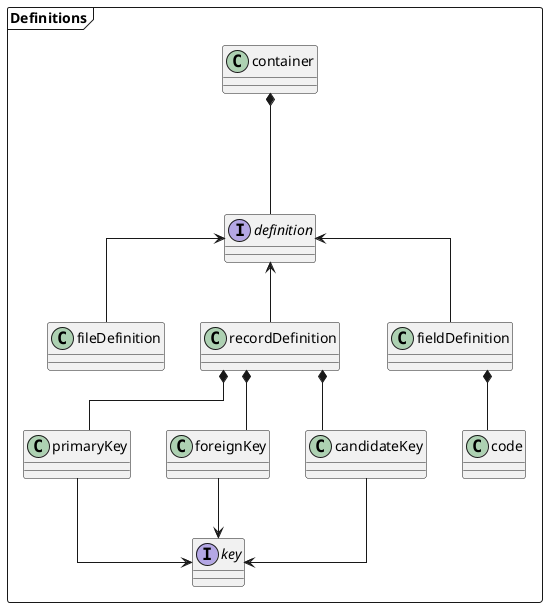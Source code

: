 @startuml
skinparam linetype polyline
skinparam linetype ortho

package "Definitions" <<Frame>> {
container *--- definition

interface definition
interface key

definition <-- fileDefinition
definition <-- recordDefinition
definition <-- fieldDefinition

recordDefinition *-- primaryKey
recordDefinition *-- foreignKey
recordDefinition *-- candidateKey
primaryKey --> key
foreignKey --> key
candidateKey --> key

fieldDefinition *-- code
}

@enduml